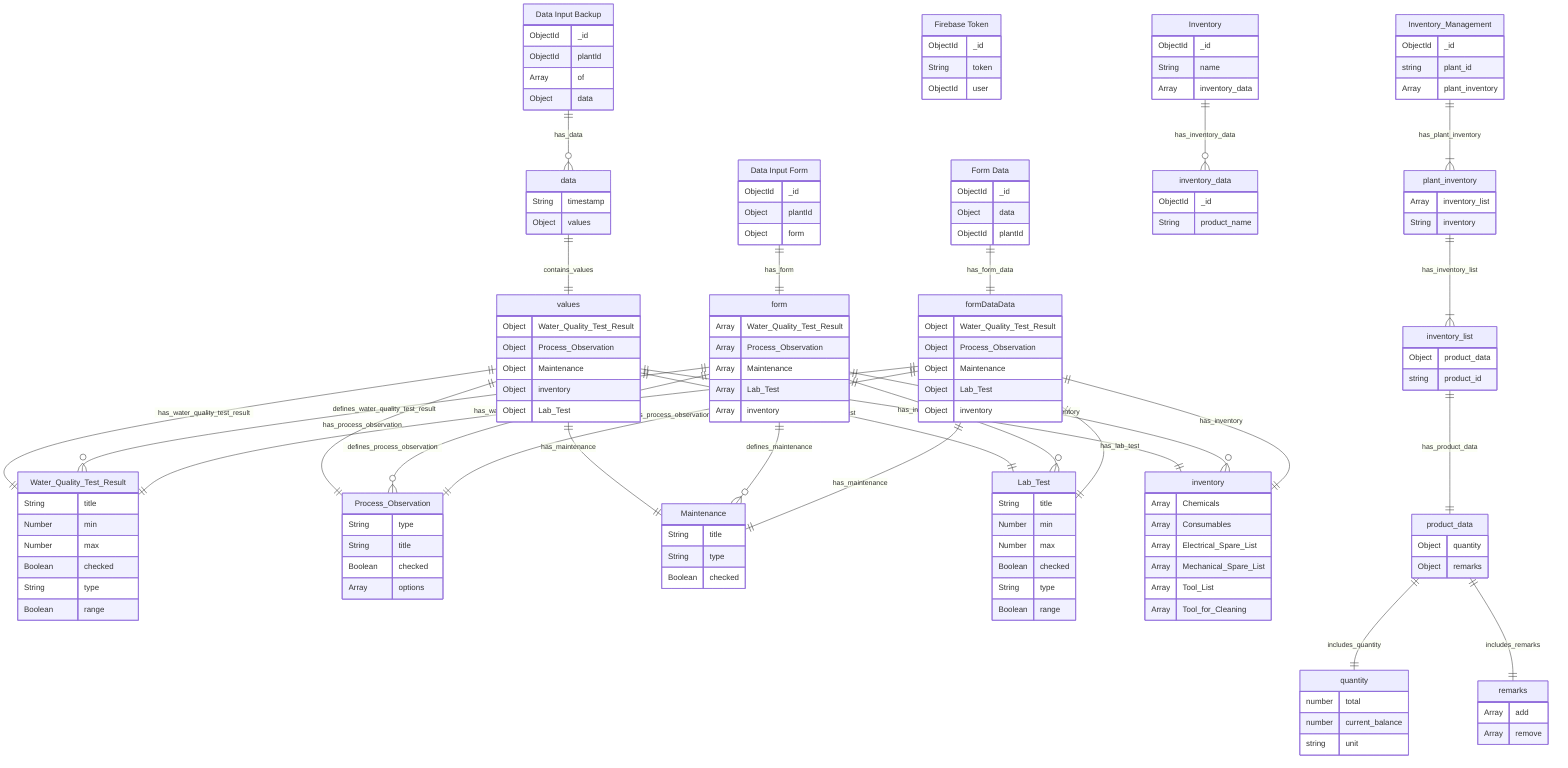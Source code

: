 erDiagram

  "Data Input Backup" {
    ObjectId _id
    ObjectId plantId
    Array of Object data
  }

  data {
    String timestamp
    Object values
  }

  values {
    Object Water_Quality_Test_Result
    Object Process_Observation
    Object Maintenance
    Object inventory
    Object Lab_Test
  }

  "Data Input Form" {
    ObjectId _id
    Object plantId
    Object form
  }

  form {
    Array Water_Quality_Test_Result
    Array Process_Observation
    Array Maintenance
    Array Lab_Test
    Array inventory
  }

  Water_Quality_Test_Result {
    String title
    Number min
    Number max
    Boolean checked
    String type
    Boolean range
  }

  Process_Observation {
    String type
    String title
    Boolean checked
    Array options
  }

  Maintenance {
    String title
    String type
    Boolean checked
  }

  Lab_Test {
    String title
    Number min
    Number max
    Boolean checked
    String type
    Boolean range
  }

  inventory {
    Array Chemicals
    Array Consumables
    Array Electrical_Spare_List
    Array Mechanical_Spare_List
    Array Tool_List
    Array Tool_for_Cleaning
  }

  "Firebase Token" {
    ObjectId _id
    String token
    ObjectId user
  }

  "Form Data" {
    ObjectId _id
    Object data
    ObjectId plantId
  }

  formDataData {
    Object Water_Quality_Test_Result
    Object Process_Observation
    Object Maintenance
    Object Lab_Test
    Object inventory
  }

%% RELATIONSHIPS

  "Data Input Backup" ||--o{ data : has_data
data ||--|| values : contains_values

values ||--|| Water_Quality_Test_Result : has_water_quality_test_result
values ||--|| Process_Observation : has_process_observation
values ||--|| Maintenance : has_maintenance
values ||--|| inventory : has_inventory
values ||--|| Lab_Test : has_lab_test

"Data Input Form" ||--|| form : has_form

form ||--o{ Water_Quality_Test_Result : defines_water_quality_test_result
form ||--o{ Process_Observation : defines_process_observation
form ||--o{ Maintenance : defines_maintenance
form ||--o{ Lab_Test : defines_lab_test
form ||--o{ inventory : defines_inventory

"Form Data" ||--|| formDataData : has_form_data

formDataData ||--|| Water_Quality_Test_Result : has_water_quality_test_result
formDataData ||--|| Process_Observation : has_process_observation
formDataData ||--|| Maintenance : has_maintenance
formDataData ||--|| Lab_Test : has_lab_test
formDataData ||--|| inventory : has_inventory

  "Inventory"{
    ObjectId _id
    String name
    Array inventory_data
  }

  "inventory_data"{
    ObjectId _id
    String product_name
  }

  Inventory_Management {
    ObjectId _id
    string plant_id
    Array plant_inventory
  }

  plant_inventory {
    Array inventory_list
    String inventory
  }

  inventory_list {
    Object product_data
    string product_id
  }

  product_data {
    Object quantity
    Object remarks
  }

  quantity {
    number total
    number current_balance
    string unit
  }

  remarks {
    Array add
    Array remove
  }

  "Inventory" ||--o{ inventory_data : has_inventory_data

Inventory_Management ||--|{ plant_inventory : has_plant_inventory
plant_inventory ||--|{ inventory_list : has_inventory_list
inventory_list ||--|| product_data : has_product_data
product_data ||--|| quantity : includes_quantity
product_data ||--|| remarks : includes_remarks